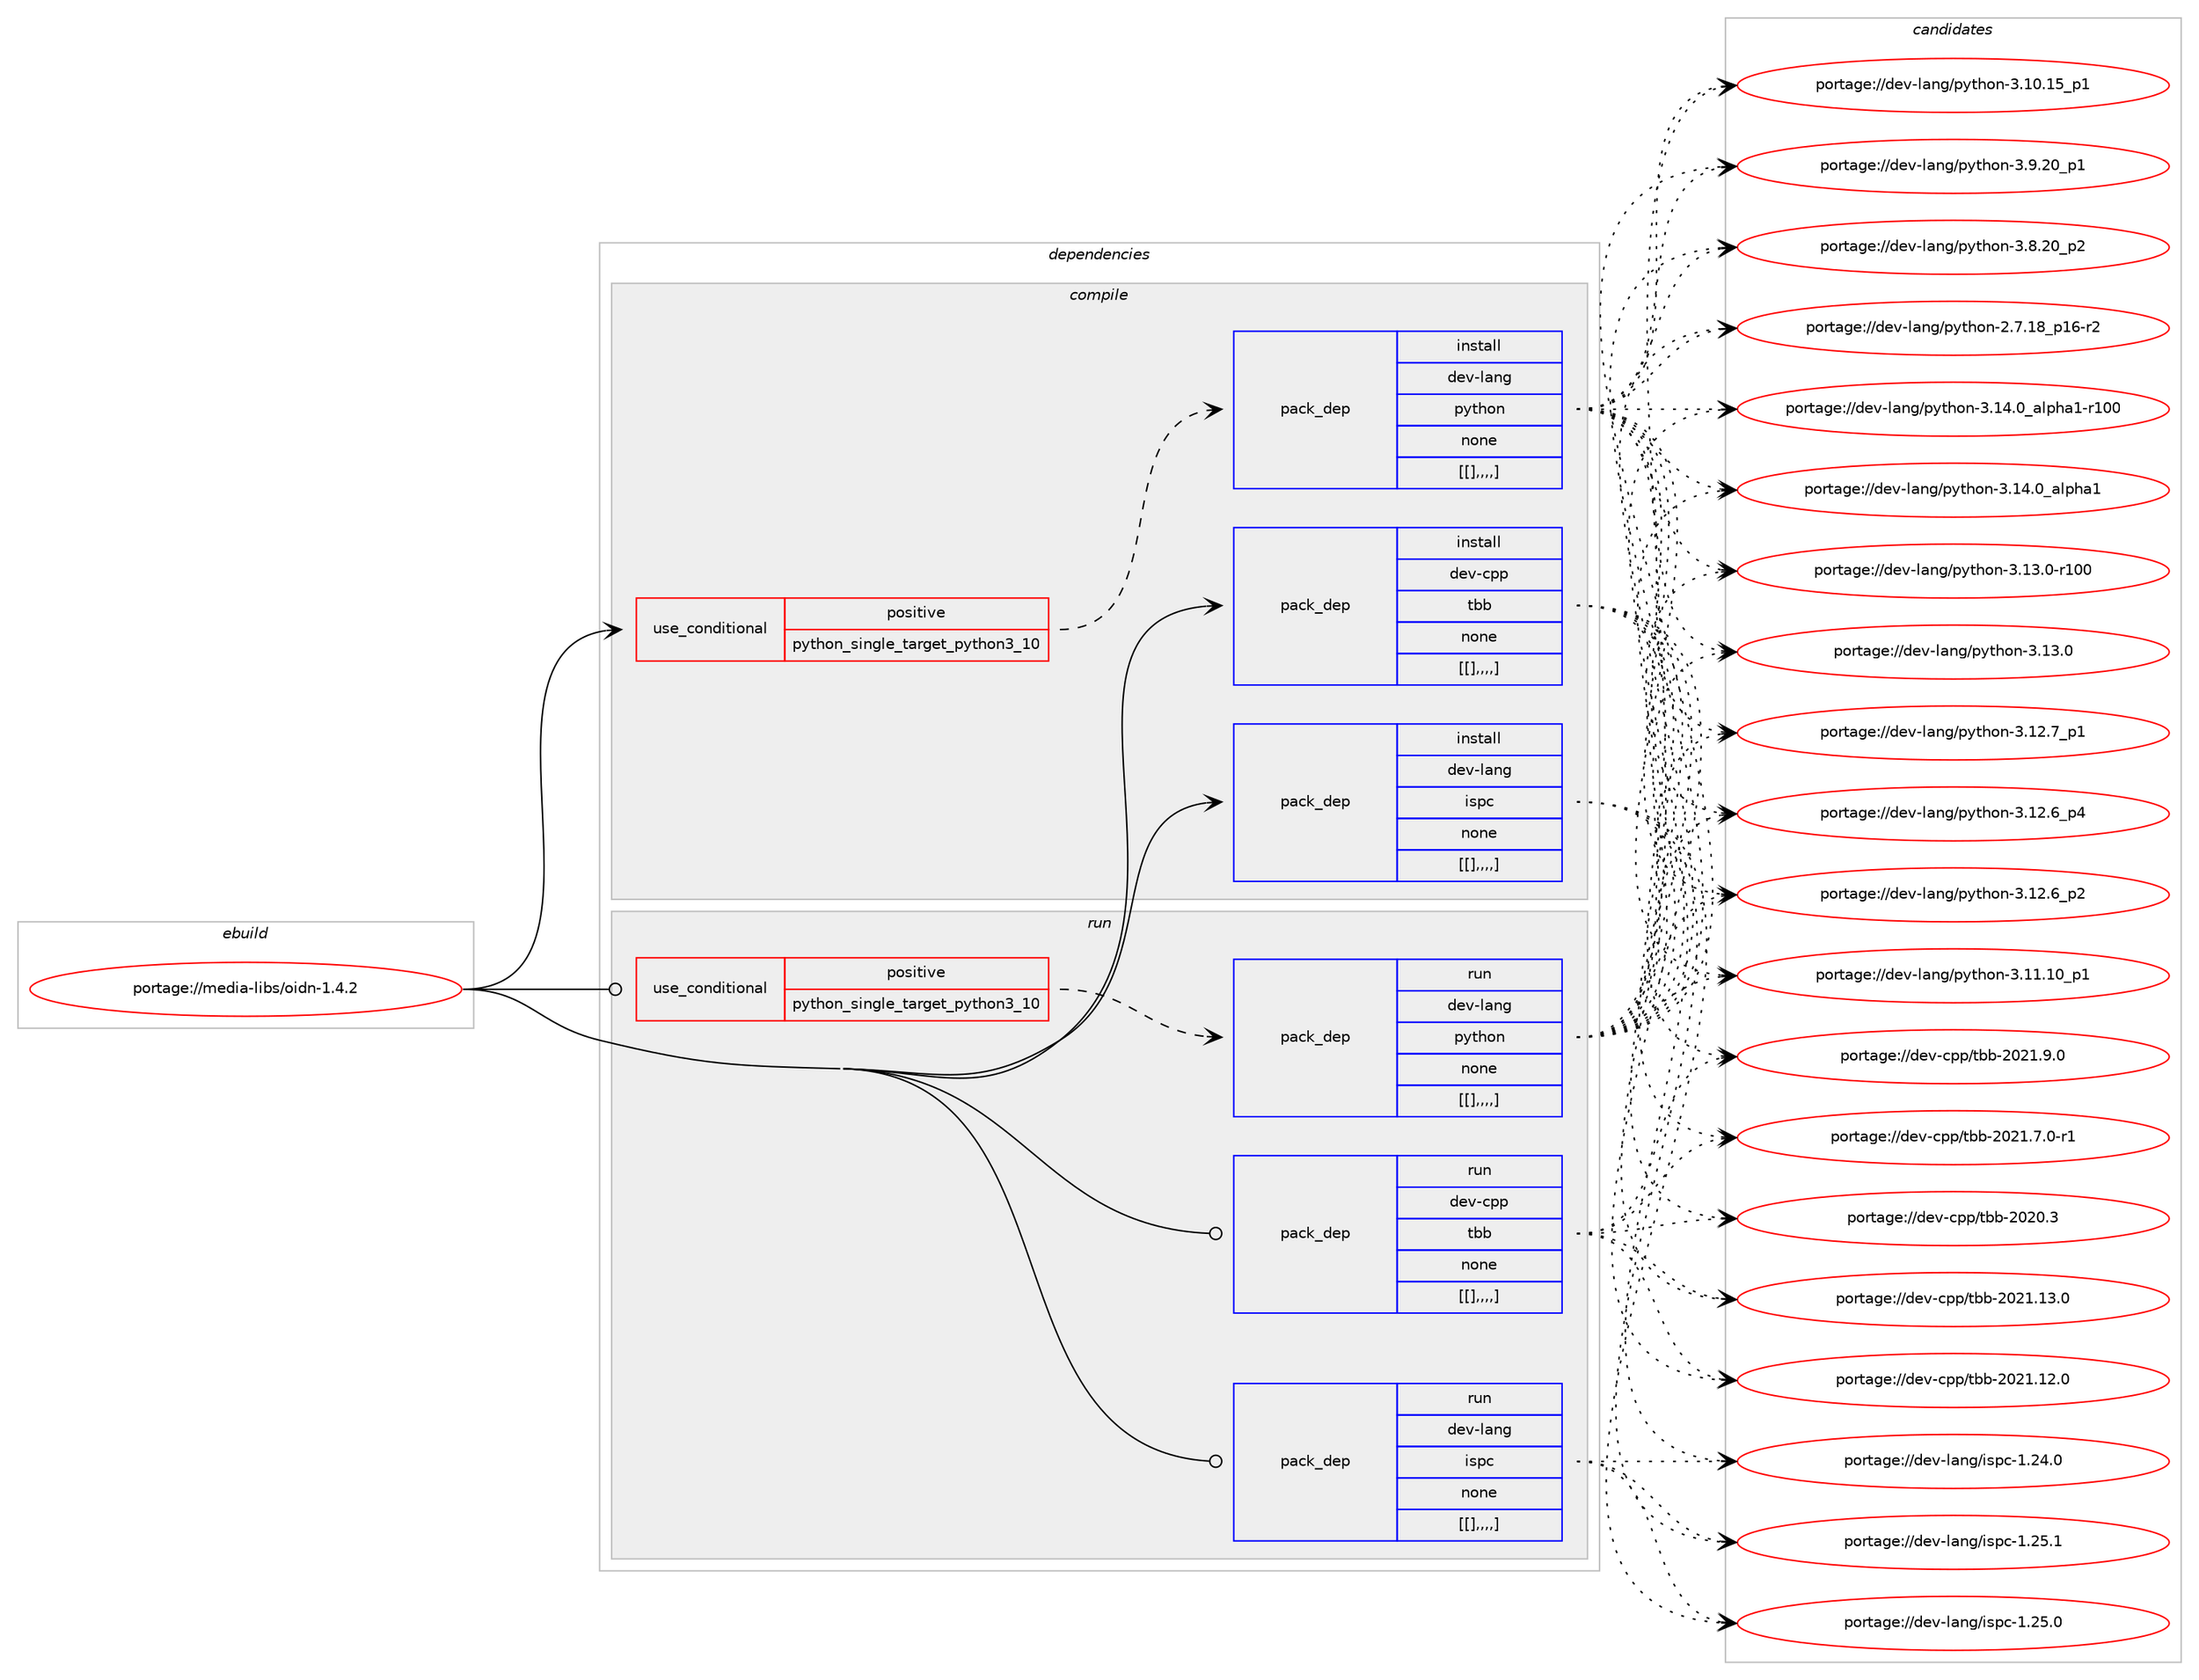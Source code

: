 digraph prolog {

# *************
# Graph options
# *************

newrank=true;
concentrate=true;
compound=true;
graph [rankdir=LR,fontname=Helvetica,fontsize=10,ranksep=1.5];#, ranksep=2.5, nodesep=0.2];
edge  [arrowhead=vee];
node  [fontname=Helvetica,fontsize=10];

# **********
# The ebuild
# **********

subgraph cluster_leftcol {
color=gray;
label=<<i>ebuild</i>>;
id [label="portage://media-libs/oidn-1.4.2", color=red, width=4, href="../media-libs/oidn-1.4.2.svg"];
}

# ****************
# The dependencies
# ****************

subgraph cluster_midcol {
color=gray;
label=<<i>dependencies</i>>;
subgraph cluster_compile {
fillcolor="#eeeeee";
style=filled;
label=<<i>compile</i>>;
subgraph cond82472 {
dependency325014 [label=<<TABLE BORDER="0" CELLBORDER="1" CELLSPACING="0" CELLPADDING="4"><TR><TD ROWSPAN="3" CELLPADDING="10">use_conditional</TD></TR><TR><TD>positive</TD></TR><TR><TD>python_single_target_python3_10</TD></TR></TABLE>>, shape=none, color=red];
subgraph pack239888 {
dependency325122 [label=<<TABLE BORDER="0" CELLBORDER="1" CELLSPACING="0" CELLPADDING="4" WIDTH="220"><TR><TD ROWSPAN="6" CELLPADDING="30">pack_dep</TD></TR><TR><TD WIDTH="110">install</TD></TR><TR><TD>dev-lang</TD></TR><TR><TD>python</TD></TR><TR><TD>none</TD></TR><TR><TD>[[],,,,]</TD></TR></TABLE>>, shape=none, color=blue];
}
dependency325014:e -> dependency325122:w [weight=20,style="dashed",arrowhead="vee"];
}
id:e -> dependency325014:w [weight=20,style="solid",arrowhead="vee"];
subgraph pack239943 {
dependency325247 [label=<<TABLE BORDER="0" CELLBORDER="1" CELLSPACING="0" CELLPADDING="4" WIDTH="220"><TR><TD ROWSPAN="6" CELLPADDING="30">pack_dep</TD></TR><TR><TD WIDTH="110">install</TD></TR><TR><TD>dev-cpp</TD></TR><TR><TD>tbb</TD></TR><TR><TD>none</TD></TR><TR><TD>[[],,,,]</TD></TR></TABLE>>, shape=none, color=blue];
}
id:e -> dependency325247:w [weight=20,style="solid",arrowhead="vee"];
subgraph pack240031 {
dependency325271 [label=<<TABLE BORDER="0" CELLBORDER="1" CELLSPACING="0" CELLPADDING="4" WIDTH="220"><TR><TD ROWSPAN="6" CELLPADDING="30">pack_dep</TD></TR><TR><TD WIDTH="110">install</TD></TR><TR><TD>dev-lang</TD></TR><TR><TD>ispc</TD></TR><TR><TD>none</TD></TR><TR><TD>[[],,,,]</TD></TR></TABLE>>, shape=none, color=blue];
}
id:e -> dependency325271:w [weight=20,style="solid",arrowhead="vee"];
}
subgraph cluster_compileandrun {
fillcolor="#eeeeee";
style=filled;
label=<<i>compile and run</i>>;
}
subgraph cluster_run {
fillcolor="#eeeeee";
style=filled;
label=<<i>run</i>>;
subgraph cond82574 {
dependency325297 [label=<<TABLE BORDER="0" CELLBORDER="1" CELLSPACING="0" CELLPADDING="4"><TR><TD ROWSPAN="3" CELLPADDING="10">use_conditional</TD></TR><TR><TD>positive</TD></TR><TR><TD>python_single_target_python3_10</TD></TR></TABLE>>, shape=none, color=red];
subgraph pack240088 {
dependency325357 [label=<<TABLE BORDER="0" CELLBORDER="1" CELLSPACING="0" CELLPADDING="4" WIDTH="220"><TR><TD ROWSPAN="6" CELLPADDING="30">pack_dep</TD></TR><TR><TD WIDTH="110">run</TD></TR><TR><TD>dev-lang</TD></TR><TR><TD>python</TD></TR><TR><TD>none</TD></TR><TR><TD>[[],,,,]</TD></TR></TABLE>>, shape=none, color=blue];
}
dependency325297:e -> dependency325357:w [weight=20,style="dashed",arrowhead="vee"];
}
id:e -> dependency325297:w [weight=20,style="solid",arrowhead="odot"];
subgraph pack240109 {
dependency325365 [label=<<TABLE BORDER="0" CELLBORDER="1" CELLSPACING="0" CELLPADDING="4" WIDTH="220"><TR><TD ROWSPAN="6" CELLPADDING="30">pack_dep</TD></TR><TR><TD WIDTH="110">run</TD></TR><TR><TD>dev-cpp</TD></TR><TR><TD>tbb</TD></TR><TR><TD>none</TD></TR><TR><TD>[[],,,,]</TD></TR></TABLE>>, shape=none, color=blue];
}
id:e -> dependency325365:w [weight=20,style="solid",arrowhead="odot"];
subgraph pack240171 {
dependency325448 [label=<<TABLE BORDER="0" CELLBORDER="1" CELLSPACING="0" CELLPADDING="4" WIDTH="220"><TR><TD ROWSPAN="6" CELLPADDING="30">pack_dep</TD></TR><TR><TD WIDTH="110">run</TD></TR><TR><TD>dev-lang</TD></TR><TR><TD>ispc</TD></TR><TR><TD>none</TD></TR><TR><TD>[[],,,,]</TD></TR></TABLE>>, shape=none, color=blue];
}
id:e -> dependency325448:w [weight=20,style="solid",arrowhead="odot"];
}
}

# **************
# The candidates
# **************

subgraph cluster_choices {
rank=same;
color=gray;
label=<<i>candidates</i>>;

subgraph choice239400 {
color=black;
nodesep=1;
choice100101118451089711010347112121116104111110455146495246489597108112104974945114494848 [label="portage://dev-lang/python-3.14.0_alpha1-r100", color=red, width=4,href="../dev-lang/python-3.14.0_alpha1-r100.svg"];
choice1001011184510897110103471121211161041111104551464952464895971081121049749 [label="portage://dev-lang/python-3.14.0_alpha1", color=red, width=4,href="../dev-lang/python-3.14.0_alpha1.svg"];
choice1001011184510897110103471121211161041111104551464951464845114494848 [label="portage://dev-lang/python-3.13.0-r100", color=red, width=4,href="../dev-lang/python-3.13.0-r100.svg"];
choice10010111845108971101034711212111610411111045514649514648 [label="portage://dev-lang/python-3.13.0", color=red, width=4,href="../dev-lang/python-3.13.0.svg"];
choice100101118451089711010347112121116104111110455146495046559511249 [label="portage://dev-lang/python-3.12.7_p1", color=red, width=4,href="../dev-lang/python-3.12.7_p1.svg"];
choice100101118451089711010347112121116104111110455146495046549511252 [label="portage://dev-lang/python-3.12.6_p4", color=red, width=4,href="../dev-lang/python-3.12.6_p4.svg"];
choice100101118451089711010347112121116104111110455146495046549511250 [label="portage://dev-lang/python-3.12.6_p2", color=red, width=4,href="../dev-lang/python-3.12.6_p2.svg"];
choice10010111845108971101034711212111610411111045514649494649489511249 [label="portage://dev-lang/python-3.11.10_p1", color=red, width=4,href="../dev-lang/python-3.11.10_p1.svg"];
choice10010111845108971101034711212111610411111045514649484649539511249 [label="portage://dev-lang/python-3.10.15_p1", color=red, width=4,href="../dev-lang/python-3.10.15_p1.svg"];
choice100101118451089711010347112121116104111110455146574650489511249 [label="portage://dev-lang/python-3.9.20_p1", color=red, width=4,href="../dev-lang/python-3.9.20_p1.svg"];
choice100101118451089711010347112121116104111110455146564650489511250 [label="portage://dev-lang/python-3.8.20_p2", color=red, width=4,href="../dev-lang/python-3.8.20_p2.svg"];
choice100101118451089711010347112121116104111110455046554649569511249544511450 [label="portage://dev-lang/python-2.7.18_p16-r2", color=red, width=4,href="../dev-lang/python-2.7.18_p16-r2.svg"];
dependency325122:e -> choice100101118451089711010347112121116104111110455146495246489597108112104974945114494848:w [style=dotted,weight="100"];
dependency325122:e -> choice1001011184510897110103471121211161041111104551464952464895971081121049749:w [style=dotted,weight="100"];
dependency325122:e -> choice1001011184510897110103471121211161041111104551464951464845114494848:w [style=dotted,weight="100"];
dependency325122:e -> choice10010111845108971101034711212111610411111045514649514648:w [style=dotted,weight="100"];
dependency325122:e -> choice100101118451089711010347112121116104111110455146495046559511249:w [style=dotted,weight="100"];
dependency325122:e -> choice100101118451089711010347112121116104111110455146495046549511252:w [style=dotted,weight="100"];
dependency325122:e -> choice100101118451089711010347112121116104111110455146495046549511250:w [style=dotted,weight="100"];
dependency325122:e -> choice10010111845108971101034711212111610411111045514649494649489511249:w [style=dotted,weight="100"];
dependency325122:e -> choice10010111845108971101034711212111610411111045514649484649539511249:w [style=dotted,weight="100"];
dependency325122:e -> choice100101118451089711010347112121116104111110455146574650489511249:w [style=dotted,weight="100"];
dependency325122:e -> choice100101118451089711010347112121116104111110455146564650489511250:w [style=dotted,weight="100"];
dependency325122:e -> choice100101118451089711010347112121116104111110455046554649569511249544511450:w [style=dotted,weight="100"];
}
subgraph choice239425 {
color=black;
nodesep=1;
choice100101118459911211247116989845504850494649514648 [label="portage://dev-cpp/tbb-2021.13.0", color=red, width=4,href="../dev-cpp/tbb-2021.13.0.svg"];
choice100101118459911211247116989845504850494649504648 [label="portage://dev-cpp/tbb-2021.12.0", color=red, width=4,href="../dev-cpp/tbb-2021.12.0.svg"];
choice1001011184599112112471169898455048504946574648 [label="portage://dev-cpp/tbb-2021.9.0", color=red, width=4,href="../dev-cpp/tbb-2021.9.0.svg"];
choice10010111845991121124711698984550485049465546484511449 [label="portage://dev-cpp/tbb-2021.7.0-r1", color=red, width=4,href="../dev-cpp/tbb-2021.7.0-r1.svg"];
choice100101118459911211247116989845504850484651 [label="portage://dev-cpp/tbb-2020.3", color=red, width=4,href="../dev-cpp/tbb-2020.3.svg"];
dependency325247:e -> choice100101118459911211247116989845504850494649514648:w [style=dotted,weight="100"];
dependency325247:e -> choice100101118459911211247116989845504850494649504648:w [style=dotted,weight="100"];
dependency325247:e -> choice1001011184599112112471169898455048504946574648:w [style=dotted,weight="100"];
dependency325247:e -> choice10010111845991121124711698984550485049465546484511449:w [style=dotted,weight="100"];
dependency325247:e -> choice100101118459911211247116989845504850484651:w [style=dotted,weight="100"];
}
subgraph choice239431 {
color=black;
nodesep=1;
choice1001011184510897110103471051151129945494650534649 [label="portage://dev-lang/ispc-1.25.1", color=red, width=4,href="../dev-lang/ispc-1.25.1.svg"];
choice1001011184510897110103471051151129945494650534648 [label="portage://dev-lang/ispc-1.25.0", color=red, width=4,href="../dev-lang/ispc-1.25.0.svg"];
choice1001011184510897110103471051151129945494650524648 [label="portage://dev-lang/ispc-1.24.0", color=red, width=4,href="../dev-lang/ispc-1.24.0.svg"];
dependency325271:e -> choice1001011184510897110103471051151129945494650534649:w [style=dotted,weight="100"];
dependency325271:e -> choice1001011184510897110103471051151129945494650534648:w [style=dotted,weight="100"];
dependency325271:e -> choice1001011184510897110103471051151129945494650524648:w [style=dotted,weight="100"];
}
subgraph choice239433 {
color=black;
nodesep=1;
choice100101118451089711010347112121116104111110455146495246489597108112104974945114494848 [label="portage://dev-lang/python-3.14.0_alpha1-r100", color=red, width=4,href="../dev-lang/python-3.14.0_alpha1-r100.svg"];
choice1001011184510897110103471121211161041111104551464952464895971081121049749 [label="portage://dev-lang/python-3.14.0_alpha1", color=red, width=4,href="../dev-lang/python-3.14.0_alpha1.svg"];
choice1001011184510897110103471121211161041111104551464951464845114494848 [label="portage://dev-lang/python-3.13.0-r100", color=red, width=4,href="../dev-lang/python-3.13.0-r100.svg"];
choice10010111845108971101034711212111610411111045514649514648 [label="portage://dev-lang/python-3.13.0", color=red, width=4,href="../dev-lang/python-3.13.0.svg"];
choice100101118451089711010347112121116104111110455146495046559511249 [label="portage://dev-lang/python-3.12.7_p1", color=red, width=4,href="../dev-lang/python-3.12.7_p1.svg"];
choice100101118451089711010347112121116104111110455146495046549511252 [label="portage://dev-lang/python-3.12.6_p4", color=red, width=4,href="../dev-lang/python-3.12.6_p4.svg"];
choice100101118451089711010347112121116104111110455146495046549511250 [label="portage://dev-lang/python-3.12.6_p2", color=red, width=4,href="../dev-lang/python-3.12.6_p2.svg"];
choice10010111845108971101034711212111610411111045514649494649489511249 [label="portage://dev-lang/python-3.11.10_p1", color=red, width=4,href="../dev-lang/python-3.11.10_p1.svg"];
choice10010111845108971101034711212111610411111045514649484649539511249 [label="portage://dev-lang/python-3.10.15_p1", color=red, width=4,href="../dev-lang/python-3.10.15_p1.svg"];
choice100101118451089711010347112121116104111110455146574650489511249 [label="portage://dev-lang/python-3.9.20_p1", color=red, width=4,href="../dev-lang/python-3.9.20_p1.svg"];
choice100101118451089711010347112121116104111110455146564650489511250 [label="portage://dev-lang/python-3.8.20_p2", color=red, width=4,href="../dev-lang/python-3.8.20_p2.svg"];
choice100101118451089711010347112121116104111110455046554649569511249544511450 [label="portage://dev-lang/python-2.7.18_p16-r2", color=red, width=4,href="../dev-lang/python-2.7.18_p16-r2.svg"];
dependency325357:e -> choice100101118451089711010347112121116104111110455146495246489597108112104974945114494848:w [style=dotted,weight="100"];
dependency325357:e -> choice1001011184510897110103471121211161041111104551464952464895971081121049749:w [style=dotted,weight="100"];
dependency325357:e -> choice1001011184510897110103471121211161041111104551464951464845114494848:w [style=dotted,weight="100"];
dependency325357:e -> choice10010111845108971101034711212111610411111045514649514648:w [style=dotted,weight="100"];
dependency325357:e -> choice100101118451089711010347112121116104111110455146495046559511249:w [style=dotted,weight="100"];
dependency325357:e -> choice100101118451089711010347112121116104111110455146495046549511252:w [style=dotted,weight="100"];
dependency325357:e -> choice100101118451089711010347112121116104111110455146495046549511250:w [style=dotted,weight="100"];
dependency325357:e -> choice10010111845108971101034711212111610411111045514649494649489511249:w [style=dotted,weight="100"];
dependency325357:e -> choice10010111845108971101034711212111610411111045514649484649539511249:w [style=dotted,weight="100"];
dependency325357:e -> choice100101118451089711010347112121116104111110455146574650489511249:w [style=dotted,weight="100"];
dependency325357:e -> choice100101118451089711010347112121116104111110455146564650489511250:w [style=dotted,weight="100"];
dependency325357:e -> choice100101118451089711010347112121116104111110455046554649569511249544511450:w [style=dotted,weight="100"];
}
subgraph choice239450 {
color=black;
nodesep=1;
choice100101118459911211247116989845504850494649514648 [label="portage://dev-cpp/tbb-2021.13.0", color=red, width=4,href="../dev-cpp/tbb-2021.13.0.svg"];
choice100101118459911211247116989845504850494649504648 [label="portage://dev-cpp/tbb-2021.12.0", color=red, width=4,href="../dev-cpp/tbb-2021.12.0.svg"];
choice1001011184599112112471169898455048504946574648 [label="portage://dev-cpp/tbb-2021.9.0", color=red, width=4,href="../dev-cpp/tbb-2021.9.0.svg"];
choice10010111845991121124711698984550485049465546484511449 [label="portage://dev-cpp/tbb-2021.7.0-r1", color=red, width=4,href="../dev-cpp/tbb-2021.7.0-r1.svg"];
choice100101118459911211247116989845504850484651 [label="portage://dev-cpp/tbb-2020.3", color=red, width=4,href="../dev-cpp/tbb-2020.3.svg"];
dependency325365:e -> choice100101118459911211247116989845504850494649514648:w [style=dotted,weight="100"];
dependency325365:e -> choice100101118459911211247116989845504850494649504648:w [style=dotted,weight="100"];
dependency325365:e -> choice1001011184599112112471169898455048504946574648:w [style=dotted,weight="100"];
dependency325365:e -> choice10010111845991121124711698984550485049465546484511449:w [style=dotted,weight="100"];
dependency325365:e -> choice100101118459911211247116989845504850484651:w [style=dotted,weight="100"];
}
subgraph choice239487 {
color=black;
nodesep=1;
choice1001011184510897110103471051151129945494650534649 [label="portage://dev-lang/ispc-1.25.1", color=red, width=4,href="../dev-lang/ispc-1.25.1.svg"];
choice1001011184510897110103471051151129945494650534648 [label="portage://dev-lang/ispc-1.25.0", color=red, width=4,href="../dev-lang/ispc-1.25.0.svg"];
choice1001011184510897110103471051151129945494650524648 [label="portage://dev-lang/ispc-1.24.0", color=red, width=4,href="../dev-lang/ispc-1.24.0.svg"];
dependency325448:e -> choice1001011184510897110103471051151129945494650534649:w [style=dotted,weight="100"];
dependency325448:e -> choice1001011184510897110103471051151129945494650534648:w [style=dotted,weight="100"];
dependency325448:e -> choice1001011184510897110103471051151129945494650524648:w [style=dotted,weight="100"];
}
}

}
